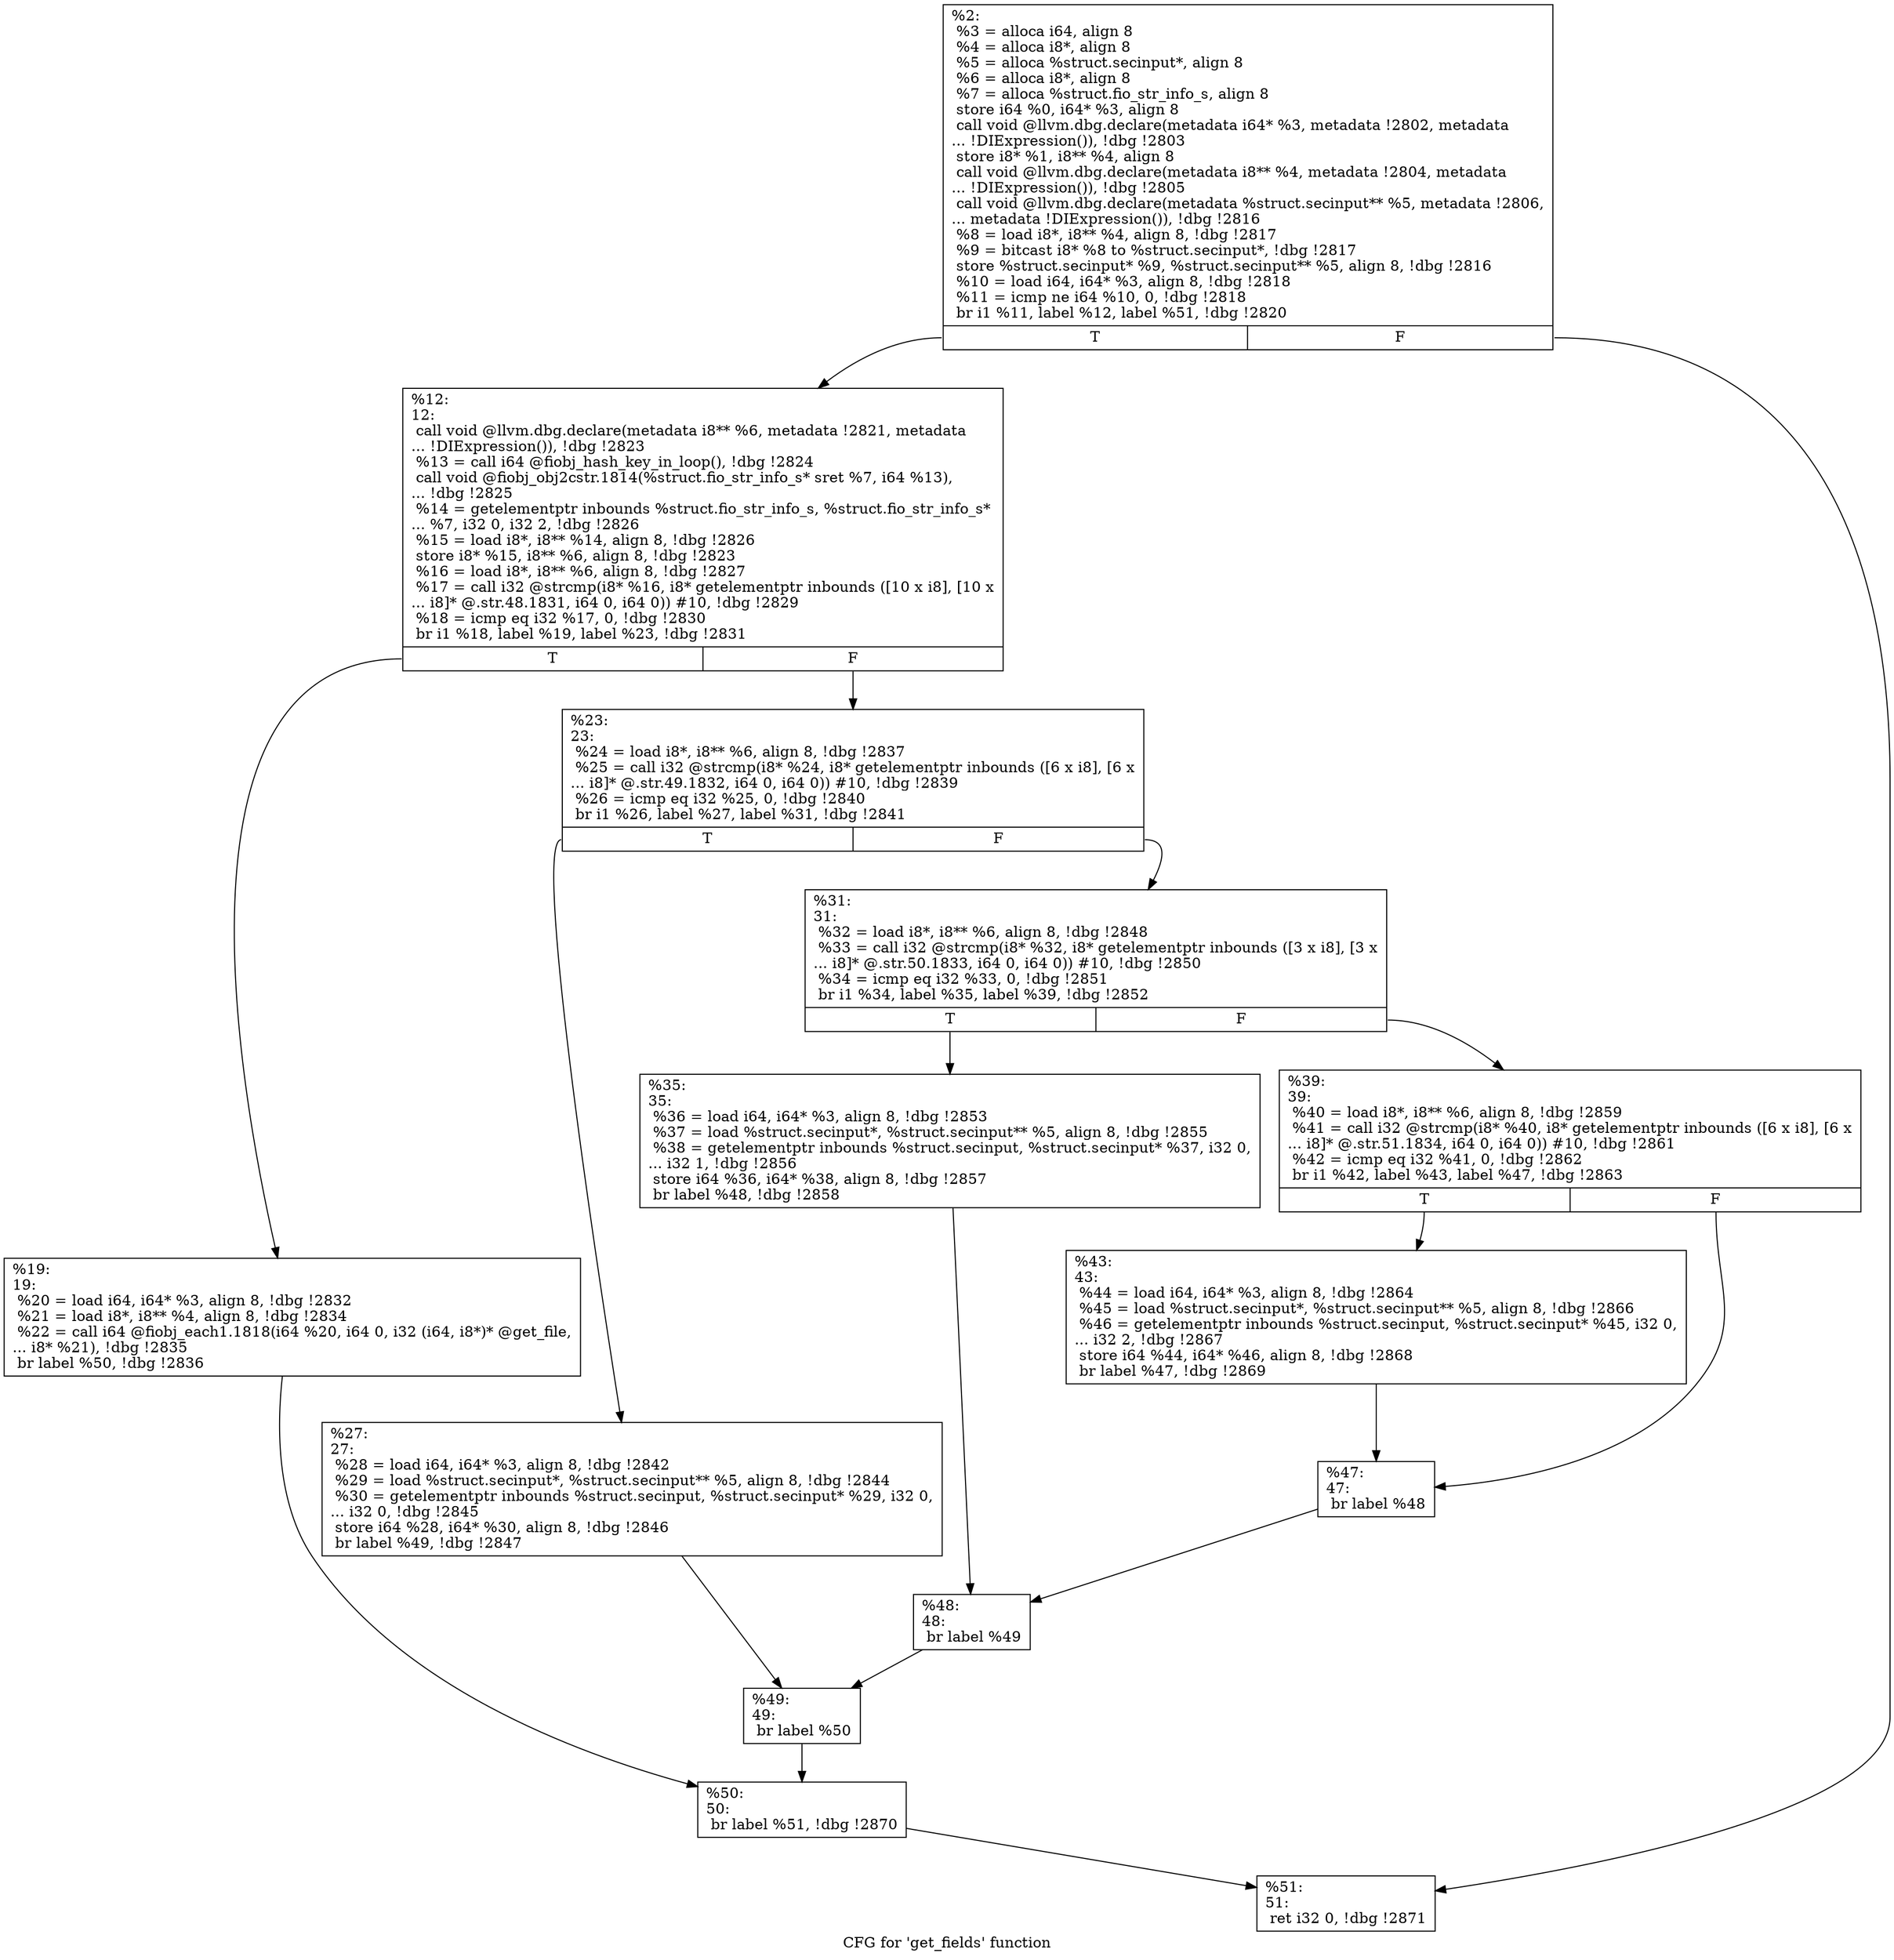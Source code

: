 digraph "CFG for 'get_fields' function" {
	label="CFG for 'get_fields' function";

	Node0x55685255bab0 [shape=record,label="{%2:\l  %3 = alloca i64, align 8\l  %4 = alloca i8*, align 8\l  %5 = alloca %struct.secinput*, align 8\l  %6 = alloca i8*, align 8\l  %7 = alloca %struct.fio_str_info_s, align 8\l  store i64 %0, i64* %3, align 8\l  call void @llvm.dbg.declare(metadata i64* %3, metadata !2802, metadata\l... !DIExpression()), !dbg !2803\l  store i8* %1, i8** %4, align 8\l  call void @llvm.dbg.declare(metadata i8** %4, metadata !2804, metadata\l... !DIExpression()), !dbg !2805\l  call void @llvm.dbg.declare(metadata %struct.secinput** %5, metadata !2806,\l... metadata !DIExpression()), !dbg !2816\l  %8 = load i8*, i8** %4, align 8, !dbg !2817\l  %9 = bitcast i8* %8 to %struct.secinput*, !dbg !2817\l  store %struct.secinput* %9, %struct.secinput** %5, align 8, !dbg !2816\l  %10 = load i64, i64* %3, align 8, !dbg !2818\l  %11 = icmp ne i64 %10, 0, !dbg !2818\l  br i1 %11, label %12, label %51, !dbg !2820\l|{<s0>T|<s1>F}}"];
	Node0x55685255bab0:s0 -> Node0x55685255bbe0;
	Node0x55685255bab0:s1 -> Node0x55685255bfa0;
	Node0x55685255bbe0 [shape=record,label="{%12:\l12:                                               \l  call void @llvm.dbg.declare(metadata i8** %6, metadata !2821, metadata\l... !DIExpression()), !dbg !2823\l  %13 = call i64 @fiobj_hash_key_in_loop(), !dbg !2824\l  call void @fiobj_obj2cstr.1814(%struct.fio_str_info_s* sret %7, i64 %13),\l... !dbg !2825\l  %14 = getelementptr inbounds %struct.fio_str_info_s, %struct.fio_str_info_s*\l... %7, i32 0, i32 2, !dbg !2826\l  %15 = load i8*, i8** %14, align 8, !dbg !2826\l  store i8* %15, i8** %6, align 8, !dbg !2823\l  %16 = load i8*, i8** %6, align 8, !dbg !2827\l  %17 = call i32 @strcmp(i8* %16, i8* getelementptr inbounds ([10 x i8], [10 x\l... i8]* @.str.48.1831, i64 0, i64 0)) #10, !dbg !2829\l  %18 = icmp eq i32 %17, 0, !dbg !2830\l  br i1 %18, label %19, label %23, !dbg !2831\l|{<s0>T|<s1>F}}"];
	Node0x55685255bbe0:s0 -> Node0x55685255bc30;
	Node0x55685255bbe0:s1 -> Node0x55685255bc80;
	Node0x55685255bc30 [shape=record,label="{%19:\l19:                                               \l  %20 = load i64, i64* %3, align 8, !dbg !2832\l  %21 = load i8*, i8** %4, align 8, !dbg !2834\l  %22 = call i64 @fiobj_each1.1818(i64 %20, i64 0, i32 (i64, i8*)* @get_file,\l... i8* %21), !dbg !2835\l  br label %50, !dbg !2836\l}"];
	Node0x55685255bc30 -> Node0x55685255bf50;
	Node0x55685255bc80 [shape=record,label="{%23:\l23:                                               \l  %24 = load i8*, i8** %6, align 8, !dbg !2837\l  %25 = call i32 @strcmp(i8* %24, i8* getelementptr inbounds ([6 x i8], [6 x\l... i8]* @.str.49.1832, i64 0, i64 0)) #10, !dbg !2839\l  %26 = icmp eq i32 %25, 0, !dbg !2840\l  br i1 %26, label %27, label %31, !dbg !2841\l|{<s0>T|<s1>F}}"];
	Node0x55685255bc80:s0 -> Node0x55685255bcd0;
	Node0x55685255bc80:s1 -> Node0x55685255bd20;
	Node0x55685255bcd0 [shape=record,label="{%27:\l27:                                               \l  %28 = load i64, i64* %3, align 8, !dbg !2842\l  %29 = load %struct.secinput*, %struct.secinput** %5, align 8, !dbg !2844\l  %30 = getelementptr inbounds %struct.secinput, %struct.secinput* %29, i32 0,\l... i32 0, !dbg !2845\l  store i64 %28, i64* %30, align 8, !dbg !2846\l  br label %49, !dbg !2847\l}"];
	Node0x55685255bcd0 -> Node0x55685255bf00;
	Node0x55685255bd20 [shape=record,label="{%31:\l31:                                               \l  %32 = load i8*, i8** %6, align 8, !dbg !2848\l  %33 = call i32 @strcmp(i8* %32, i8* getelementptr inbounds ([3 x i8], [3 x\l... i8]* @.str.50.1833, i64 0, i64 0)) #10, !dbg !2850\l  %34 = icmp eq i32 %33, 0, !dbg !2851\l  br i1 %34, label %35, label %39, !dbg !2852\l|{<s0>T|<s1>F}}"];
	Node0x55685255bd20:s0 -> Node0x55685255bd70;
	Node0x55685255bd20:s1 -> Node0x55685255bdc0;
	Node0x55685255bd70 [shape=record,label="{%35:\l35:                                               \l  %36 = load i64, i64* %3, align 8, !dbg !2853\l  %37 = load %struct.secinput*, %struct.secinput** %5, align 8, !dbg !2855\l  %38 = getelementptr inbounds %struct.secinput, %struct.secinput* %37, i32 0,\l... i32 1, !dbg !2856\l  store i64 %36, i64* %38, align 8, !dbg !2857\l  br label %48, !dbg !2858\l}"];
	Node0x55685255bd70 -> Node0x55685255beb0;
	Node0x55685255bdc0 [shape=record,label="{%39:\l39:                                               \l  %40 = load i8*, i8** %6, align 8, !dbg !2859\l  %41 = call i32 @strcmp(i8* %40, i8* getelementptr inbounds ([6 x i8], [6 x\l... i8]* @.str.51.1834, i64 0, i64 0)) #10, !dbg !2861\l  %42 = icmp eq i32 %41, 0, !dbg !2862\l  br i1 %42, label %43, label %47, !dbg !2863\l|{<s0>T|<s1>F}}"];
	Node0x55685255bdc0:s0 -> Node0x55685255be10;
	Node0x55685255bdc0:s1 -> Node0x55685255be60;
	Node0x55685255be10 [shape=record,label="{%43:\l43:                                               \l  %44 = load i64, i64* %3, align 8, !dbg !2864\l  %45 = load %struct.secinput*, %struct.secinput** %5, align 8, !dbg !2866\l  %46 = getelementptr inbounds %struct.secinput, %struct.secinput* %45, i32 0,\l... i32 2, !dbg !2867\l  store i64 %44, i64* %46, align 8, !dbg !2868\l  br label %47, !dbg !2869\l}"];
	Node0x55685255be10 -> Node0x55685255be60;
	Node0x55685255be60 [shape=record,label="{%47:\l47:                                               \l  br label %48\l}"];
	Node0x55685255be60 -> Node0x55685255beb0;
	Node0x55685255beb0 [shape=record,label="{%48:\l48:                                               \l  br label %49\l}"];
	Node0x55685255beb0 -> Node0x55685255bf00;
	Node0x55685255bf00 [shape=record,label="{%49:\l49:                                               \l  br label %50\l}"];
	Node0x55685255bf00 -> Node0x55685255bf50;
	Node0x55685255bf50 [shape=record,label="{%50:\l50:                                               \l  br label %51, !dbg !2870\l}"];
	Node0x55685255bf50 -> Node0x55685255bfa0;
	Node0x55685255bfa0 [shape=record,label="{%51:\l51:                                               \l  ret i32 0, !dbg !2871\l}"];
}

